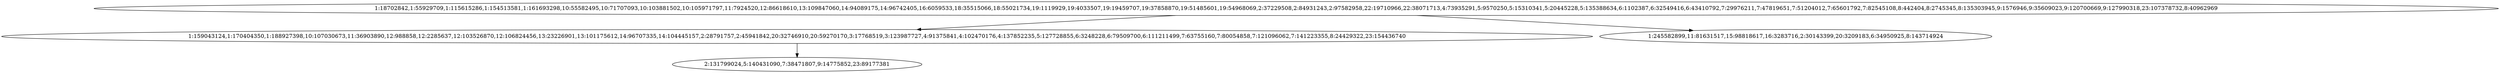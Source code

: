 digraph G {
	2 [label="1:159043124,1:170404350,1:188927398,10:107030673,11:36903890,12:988858,12:2285637,12:103526870,12:106824456,13:23226901,13:101175612,14:96707335,14:104445157,2:28791757,2:45941842,20:32746910,20:59270170,3:17768519,3:123987727,4:91375841,4:102470176,4:137852235,5:127728855,6:3248228,6:79509700,6:111211499,7:63755160,7:80054858,7:121096062,7:141223355,8:24429322,23:154436740"]
	3 [label="1:18702842,1:55929709,1:115615286,1:154513581,1:161693298,10:55582495,10:71707093,10:103881502,10:105971797,11:7924520,12:86618610,13:109847060,14:94089175,14:96742405,16:6059533,18:35515066,18:55021734,19:1119929,19:4033507,19:19459707,19:37858870,19:51485601,19:54968069,2:37229508,2:84931243,2:97582958,22:19710966,22:38071713,4:73935291,5:9570250,5:15310341,5:20445228,5:135388634,6:1102387,6:32549416,6:43410792,7:29976211,7:47819651,7:51204012,7:65601792,7:82545108,8:442404,8:2745345,8:135303945,9:1576946,9:35609023,9:120700669,9:127990318,23:107378732,8:40962969"]
	1 [label="1:245582899,11:81631517,15:98818617,16:3283716,2:30143399,20:3209183,6:34950925,8:143714924"]
	4 [label="2:131799024,5:140431090,7:38471807,9:14775852,23:89177381"]
	3 -> 2
	2 -> 4
	3 -> 1
}
